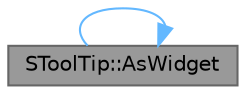 digraph "SToolTip::AsWidget"
{
 // INTERACTIVE_SVG=YES
 // LATEX_PDF_SIZE
  bgcolor="transparent";
  edge [fontname=Helvetica,fontsize=10,labelfontname=Helvetica,labelfontsize=10];
  node [fontname=Helvetica,fontsize=10,shape=box,height=0.2,width=0.4];
  rankdir="RL";
  Node1 [id="Node000001",label="SToolTip::AsWidget",height=0.2,width=0.4,color="gray40", fillcolor="grey60", style="filled", fontcolor="black",tooltip="Gets the widget that this tool tip represents."];
  Node1 -> Node1 [id="edge1_Node000001_Node000001",dir="back",color="steelblue1",style="solid",tooltip=" "];
}
